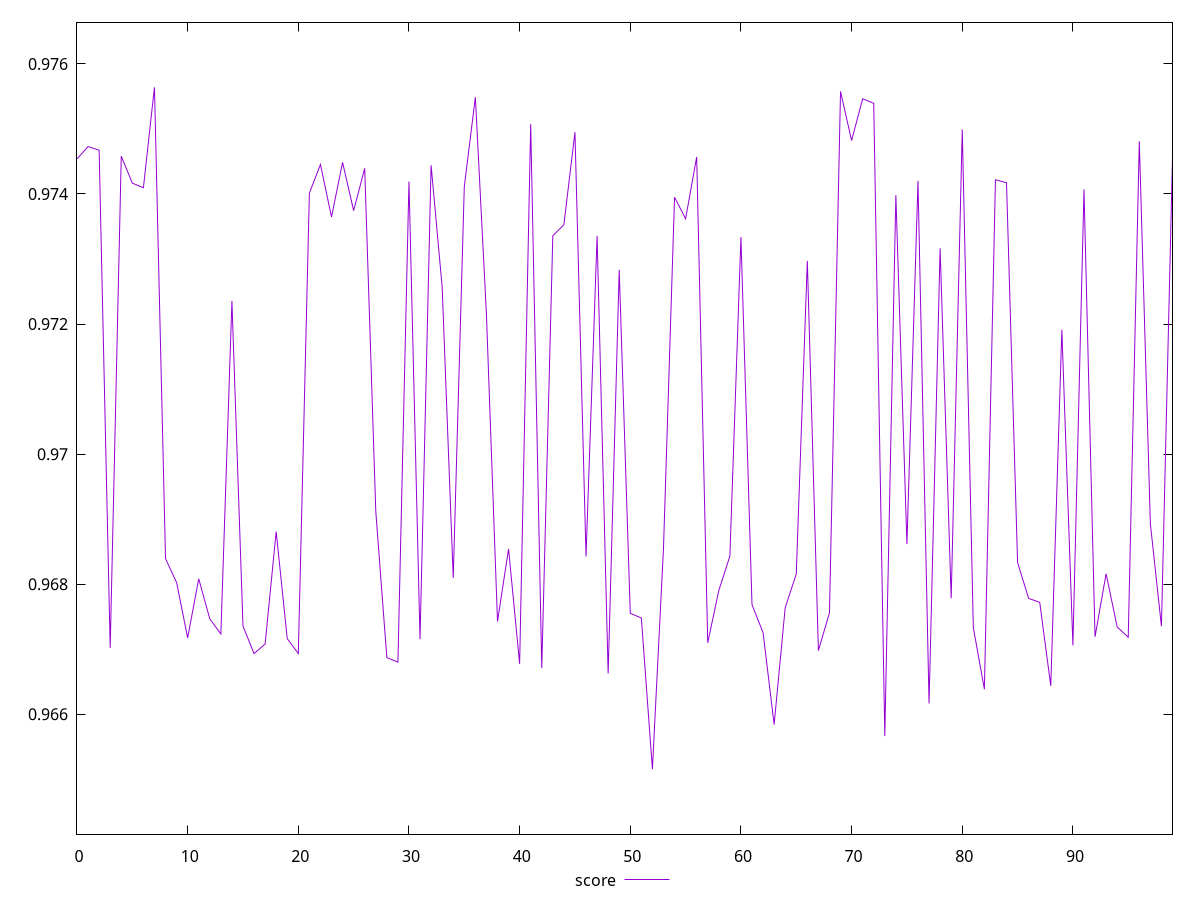 reset

$score <<EOF
0 0.9745395074626773
1 0.9747292330877149
2 0.9746722630046387
3 0.9670220554866222
4 0.9745812542131533
5 0.9741667819595191
6 0.9740961781180302
7 0.9756399224235794
8 0.9683931430455393
9 0.9680262737951223
10 0.9671752117231303
11 0.9680826521157178
12 0.9674684408080938
13 0.9672354202836975
14 0.9723556865750183
15 0.9673563364706119
16 0.9669342443224624
17 0.9670812723224425
18 0.9688097950259871
19 0.9671625913484503
20 0.9669352916140477
21 0.9740123276320662
22 0.9744545340772496
23 0.9736466045620273
24 0.9744862323700676
25 0.973743763688349
26 0.9743951886599991
27 0.9691232171515993
28 0.9668715650164605
29 0.9668022676985677
30 0.9741913563712276
31 0.9671546020763011
32 0.9744408336923752
33 0.9725696308743976
34 0.9680984210716503
35 0.9741134690007238
36 0.9754882074643956
37 0.9721520512143156
38 0.9674287446014784
39 0.9685421248824418
40 0.9667764067041189
41 0.9750748310382118
42 0.9667107766328435
43 0.9733582818366064
44 0.9735275318999472
45 0.9749494229984847
46 0.9684283921002654
47 0.973354567887285
48 0.9666275340881885
49 0.9728344949541872
50 0.9675530447696934
51 0.9674812645495274
52 0.965157947131433
53 0.9685497587926135
54 0.9739501048565266
55 0.9736197733657205
56 0.9745695920269728
57 0.9671000957451161
58 0.9679042229315971
59 0.9684324091598995
60 0.9733372928207485
61 0.9676855876052644
62 0.967255800182949
63 0.9658440450974677
64 0.9676397356918328
65 0.968157268389819
66 0.9729718809123449
67 0.966980127396271
68 0.9675607347305433
69 0.9755775546881031
70 0.9748214433036723
71 0.9754646865816052
72 0.9753940636639604
73 0.9656645622333099
74 0.9739826759120046
75 0.96861739151976
76 0.9742011621540698
77 0.9661661326880311
78 0.9731657523417476
79 0.9677836502771691
80 0.9749920107427816
81 0.9673347605390319
82 0.9663862231269669
83 0.974219605851933
84 0.9741722906026129
85 0.9683341820653977
86 0.9677814163574585
87 0.9677220548268909
88 0.9664383702926316
89 0.9719125159974257
90 0.9670598335756404
91 0.9740706170930566
92 0.9671920141130046
93 0.9681605791086263
94 0.9673443505750456
95 0.967185004255411
96 0.9748106144305292
97 0.9689304289256071
98 0.9673545137931296
99 0.9745655124506721
EOF

set key outside below
set xrange [0:99]
set yrange [0.964157947131433:0.9766399224235794]
set trange [0.964157947131433:0.9766399224235794]
set terminal svg size 640, 490 enhanced background rgb 'white'
set output "report_00007_2020-12-11T15:55:29.892Z/speed-index/samples/pages+cached+noexternal/score/values.svg"

plot $score title "score" with line

reset
